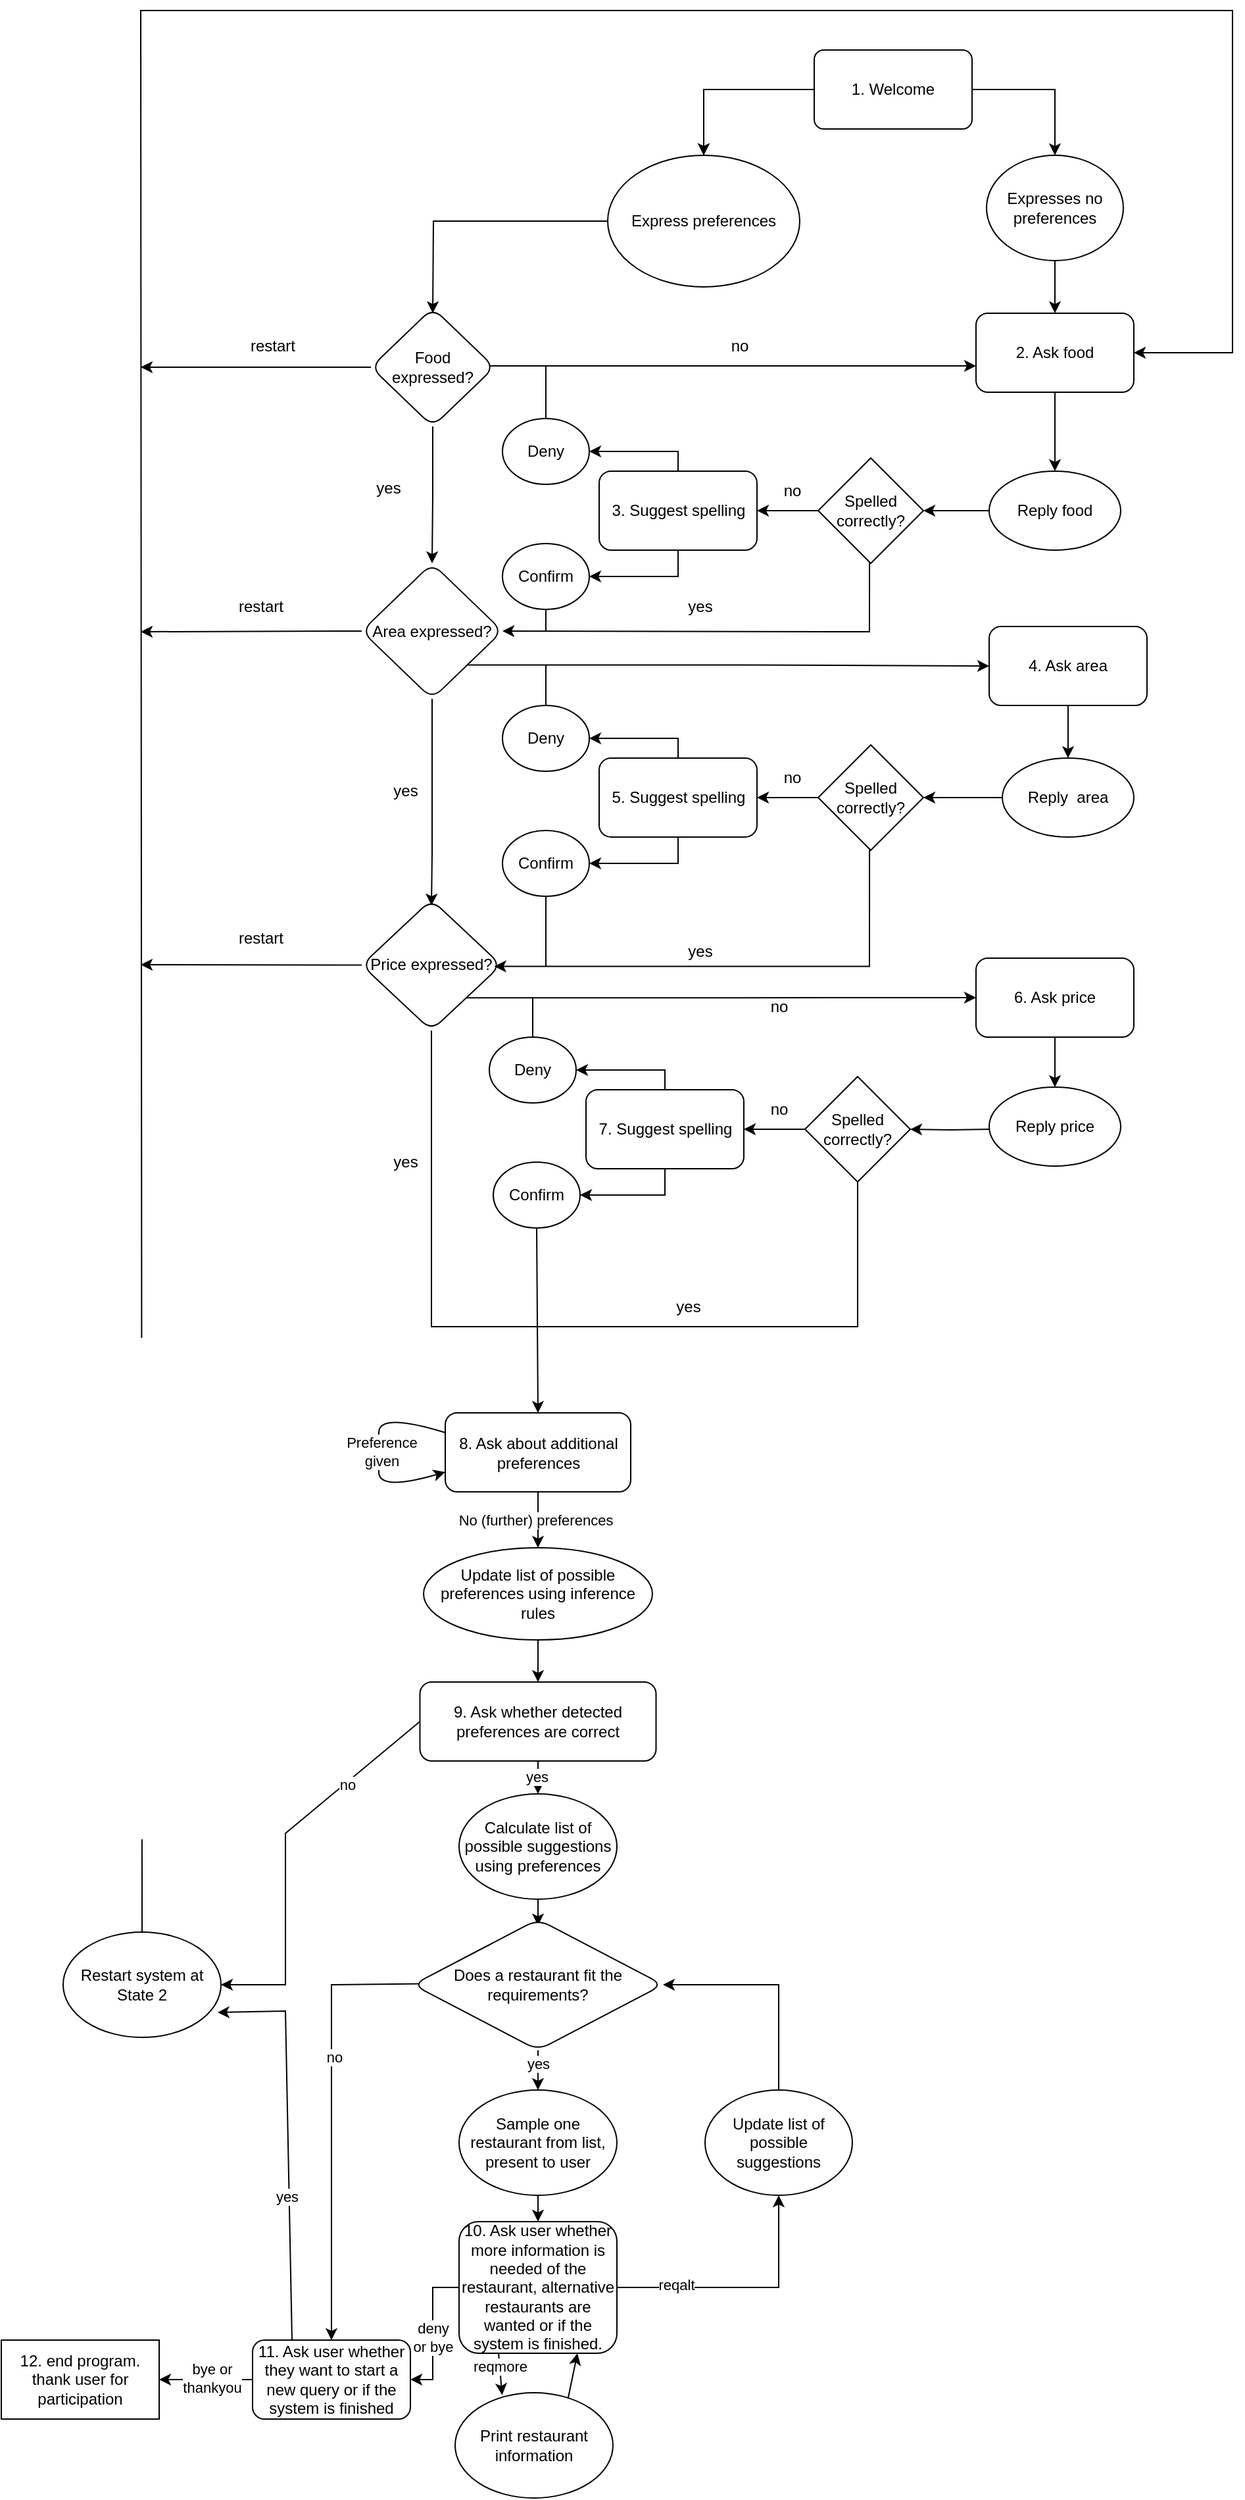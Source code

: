 <mxfile version="21.2.8" type="device">
  <diagram name="Pagina-1" id="opsYDkwGyhG0ZiY4xurV">
    <mxGraphModel dx="3053" dy="3227" grid="1" gridSize="10" guides="1" tooltips="1" connect="1" arrows="1" fold="1" page="1" pageScale="1" pageWidth="827" pageHeight="1169" math="0" shadow="0">
      <root>
        <mxCell id="0" />
        <mxCell id="1" parent="0" />
        <mxCell id="xywXRpfewnDEHFDwTRsP-21" value="" style="endArrow=none;html=1;rounded=0;exitX=0.5;exitY=1;exitDx=0;exitDy=0;" parent="1" edge="1">
          <mxGeometry width="50" height="50" relative="1" as="geometry">
            <mxPoint x="828" y="109" as="sourcePoint" />
            <mxPoint x="828" y="166" as="targetPoint" />
          </mxGeometry>
        </mxCell>
        <mxCell id="wEoxP2lr9VhXcSe8FNW--11" value="" style="edgeStyle=orthogonalEdgeStyle;rounded=0;orthogonalLoop=1;jettySize=auto;html=1;" parent="1" source="wEoxP2lr9VhXcSe8FNW--1" target="wEoxP2lr9VhXcSe8FNW--10" edge="1">
          <mxGeometry relative="1" as="geometry" />
        </mxCell>
        <mxCell id="wEoxP2lr9VhXcSe8FNW--21" value="" style="edgeStyle=orthogonalEdgeStyle;rounded=0;orthogonalLoop=1;jettySize=auto;html=1;" parent="1" source="wEoxP2lr9VhXcSe8FNW--1" target="wEoxP2lr9VhXcSe8FNW--10" edge="1">
          <mxGeometry relative="1" as="geometry" />
        </mxCell>
        <mxCell id="wEoxP2lr9VhXcSe8FNW--23" value="" style="edgeStyle=orthogonalEdgeStyle;rounded=0;orthogonalLoop=1;jettySize=auto;html=1;" parent="1" source="wEoxP2lr9VhXcSe8FNW--1" target="wEoxP2lr9VhXcSe8FNW--22" edge="1">
          <mxGeometry relative="1" as="geometry" />
        </mxCell>
        <mxCell id="wEoxP2lr9VhXcSe8FNW--1" value="1. Welcome" style="rounded=1;whiteSpace=wrap;html=1;arcSize=12;" parent="1" vertex="1">
          <mxGeometry x="1032" y="-530" width="120" height="60" as="geometry" />
        </mxCell>
        <mxCell id="wEoxP2lr9VhXcSe8FNW--20" value="" style="edgeStyle=orthogonalEdgeStyle;rounded=0;orthogonalLoop=1;jettySize=auto;html=1;" parent="1" source="wEoxP2lr9VhXcSe8FNW--10" edge="1">
          <mxGeometry relative="1" as="geometry">
            <mxPoint x="742" y="-330" as="targetPoint" />
          </mxGeometry>
        </mxCell>
        <mxCell id="wEoxP2lr9VhXcSe8FNW--10" value="&lt;div&gt;Express preferences&lt;/div&gt;" style="ellipse;whiteSpace=wrap;html=1;rounded=1;" parent="1" vertex="1">
          <mxGeometry x="875" y="-450" width="146" height="100" as="geometry" />
        </mxCell>
        <mxCell id="wEoxP2lr9VhXcSe8FNW--31" style="edgeStyle=orthogonalEdgeStyle;rounded=0;orthogonalLoop=1;jettySize=auto;html=1;exitX=0.956;exitY=0.516;exitDx=0;exitDy=0;exitPerimeter=0;" parent="1" source="wEoxP2lr9VhXcSe8FNW--19" target="wEoxP2lr9VhXcSe8FNW--29" edge="1">
          <mxGeometry relative="1" as="geometry">
            <Array as="points">
              <mxPoint x="785" y="-290" />
            </Array>
          </mxGeometry>
        </mxCell>
        <mxCell id="wEoxP2lr9VhXcSe8FNW--33" value="" style="edgeStyle=orthogonalEdgeStyle;rounded=0;orthogonalLoop=1;jettySize=auto;html=1;" parent="1" source="wEoxP2lr9VhXcSe8FNW--19" target="wEoxP2lr9VhXcSe8FNW--32" edge="1">
          <mxGeometry relative="1" as="geometry" />
        </mxCell>
        <mxCell id="wEoxP2lr9VhXcSe8FNW--19" value="Food expressed?" style="rhombus;whiteSpace=wrap;html=1;rounded=1;" parent="1" vertex="1">
          <mxGeometry x="695" y="-334" width="94" height="90" as="geometry" />
        </mxCell>
        <mxCell id="wEoxP2lr9VhXcSe8FNW--30" value="" style="edgeStyle=orthogonalEdgeStyle;rounded=0;orthogonalLoop=1;jettySize=auto;html=1;" parent="1" source="wEoxP2lr9VhXcSe8FNW--22" target="wEoxP2lr9VhXcSe8FNW--29" edge="1">
          <mxGeometry relative="1" as="geometry" />
        </mxCell>
        <mxCell id="wEoxP2lr9VhXcSe8FNW--22" value="Expresses no preferences" style="ellipse;whiteSpace=wrap;html=1;rounded=1;" parent="1" vertex="1">
          <mxGeometry x="1163" y="-450" width="104" height="80" as="geometry" />
        </mxCell>
        <mxCell id="wEoxP2lr9VhXcSe8FNW--26" value="no" style="text;html=1;align=center;verticalAlign=middle;resizable=0;points=[];autosize=1;strokeColor=none;fillColor=none;" parent="1" vertex="1">
          <mxGeometry x="955" y="-320" width="40" height="30" as="geometry" />
        </mxCell>
        <mxCell id="wEoxP2lr9VhXcSe8FNW--37" style="edgeStyle=orthogonalEdgeStyle;rounded=0;orthogonalLoop=1;jettySize=auto;html=1;entryX=0.5;entryY=0;entryDx=0;entryDy=0;" parent="1" source="wEoxP2lr9VhXcSe8FNW--29" target="wEoxP2lr9VhXcSe8FNW--48" edge="1">
          <mxGeometry relative="1" as="geometry" />
        </mxCell>
        <mxCell id="wEoxP2lr9VhXcSe8FNW--29" value="2. Ask food" style="whiteSpace=wrap;html=1;rounded=1;" parent="1" vertex="1">
          <mxGeometry x="1155" y="-330" width="120" height="60" as="geometry" />
        </mxCell>
        <mxCell id="wEoxP2lr9VhXcSe8FNW--32" value="Area expressed?" style="rhombus;whiteSpace=wrap;html=1;rounded=1;" parent="1" vertex="1">
          <mxGeometry x="688" y="-140" width="107" height="103" as="geometry" />
        </mxCell>
        <mxCell id="wEoxP2lr9VhXcSe8FNW--46" value="no" style="text;html=1;align=center;verticalAlign=middle;resizable=0;points=[];autosize=1;strokeColor=none;fillColor=none;" parent="1" vertex="1">
          <mxGeometry x="995" y="-210" width="40" height="30" as="geometry" />
        </mxCell>
        <mxCell id="wEoxP2lr9VhXcSe8FNW--63" style="edgeStyle=orthogonalEdgeStyle;rounded=0;orthogonalLoop=1;jettySize=auto;html=1;exitX=0;exitY=0.5;exitDx=0;exitDy=0;entryX=1;entryY=0.5;entryDx=0;entryDy=0;" parent="1" source="wEoxP2lr9VhXcSe8FNW--48" target="wEoxP2lr9VhXcSe8FNW--53" edge="1">
          <mxGeometry relative="1" as="geometry" />
        </mxCell>
        <mxCell id="wEoxP2lr9VhXcSe8FNW--48" value="Reply food" style="ellipse;whiteSpace=wrap;html=1;" parent="1" vertex="1">
          <mxGeometry x="1165" y="-210" width="100" height="60" as="geometry" />
        </mxCell>
        <mxCell id="wEoxP2lr9VhXcSe8FNW--65" style="edgeStyle=orthogonalEdgeStyle;rounded=0;orthogonalLoop=1;jettySize=auto;html=1;exitX=0;exitY=0.5;exitDx=0;exitDy=0;entryX=1;entryY=0.5;entryDx=0;entryDy=0;" parent="1" source="wEoxP2lr9VhXcSe8FNW--53" target="wEoxP2lr9VhXcSe8FNW--57" edge="1">
          <mxGeometry relative="1" as="geometry" />
        </mxCell>
        <mxCell id="wEoxP2lr9VhXcSe8FNW--71" style="edgeStyle=orthogonalEdgeStyle;rounded=0;orthogonalLoop=1;jettySize=auto;html=1;entryX=1;entryY=0.5;entryDx=0;entryDy=0;exitX=0.488;exitY=0.939;exitDx=0;exitDy=0;exitPerimeter=0;" parent="1" source="wEoxP2lr9VhXcSe8FNW--53" target="wEoxP2lr9VhXcSe8FNW--32" edge="1">
          <mxGeometry relative="1" as="geometry">
            <Array as="points">
              <mxPoint x="1074" y="-88" />
              <mxPoint x="1055" y="-88" />
            </Array>
          </mxGeometry>
        </mxCell>
        <mxCell id="wEoxP2lr9VhXcSe8FNW--53" value="Spelled correctly?" style="rhombus;whiteSpace=wrap;html=1;" parent="1" vertex="1">
          <mxGeometry x="1035" y="-220" width="80" height="80" as="geometry" />
        </mxCell>
        <mxCell id="wEoxP2lr9VhXcSe8FNW--57" value="3. Suggest spelling" style="rounded=1;whiteSpace=wrap;html=1;" parent="1" vertex="1">
          <mxGeometry x="868.5" y="-210" width="120" height="60" as="geometry" />
        </mxCell>
        <mxCell id="wEoxP2lr9VhXcSe8FNW--59" value="Confirm" style="ellipse;whiteSpace=wrap;html=1;" parent="1" vertex="1">
          <mxGeometry x="795" y="-155" width="66" height="50" as="geometry" />
        </mxCell>
        <mxCell id="wEoxP2lr9VhXcSe8FNW--60" value="Deny" style="ellipse;whiteSpace=wrap;html=1;" parent="1" vertex="1">
          <mxGeometry x="795" y="-250" width="66" height="50" as="geometry" />
        </mxCell>
        <mxCell id="wEoxP2lr9VhXcSe8FNW--72" value="yes" style="text;html=1;align=center;verticalAlign=middle;resizable=0;points=[];autosize=1;strokeColor=none;fillColor=none;" parent="1" vertex="1">
          <mxGeometry x="925" y="-122" width="40" height="30" as="geometry" />
        </mxCell>
        <mxCell id="wEoxP2lr9VhXcSe8FNW--75" style="edgeStyle=orthogonalEdgeStyle;rounded=0;orthogonalLoop=1;jettySize=auto;html=1;exitX=1;exitY=1;exitDx=0;exitDy=0;" parent="1" source="wEoxP2lr9VhXcSe8FNW--32" target="wEoxP2lr9VhXcSe8FNW--80" edge="1">
          <mxGeometry relative="1" as="geometry">
            <mxPoint x="825" y="-62" as="sourcePoint" />
          </mxGeometry>
        </mxCell>
        <mxCell id="wEoxP2lr9VhXcSe8FNW--76" value="" style="edgeStyle=orthogonalEdgeStyle;rounded=0;orthogonalLoop=1;jettySize=auto;html=1;exitX=0.5;exitY=1;exitDx=0;exitDy=0;" parent="1" source="wEoxP2lr9VhXcSe8FNW--32" edge="1">
          <mxGeometry relative="1" as="geometry">
            <mxPoint x="741" y="120" as="targetPoint" />
            <mxPoint x="785.067" y="-22.067" as="sourcePoint" />
            <Array as="points">
              <mxPoint x="741" y="80" />
              <mxPoint x="741" y="120" />
            </Array>
          </mxGeometry>
        </mxCell>
        <mxCell id="xywXRpfewnDEHFDwTRsP-23" style="edgeStyle=orthogonalEdgeStyle;rounded=0;orthogonalLoop=1;jettySize=auto;html=1;exitX=0.5;exitY=1;exitDx=0;exitDy=0;entryX=0.5;entryY=0;entryDx=0;entryDy=0;" parent="1" source="wEoxP2lr9VhXcSe8FNW--80" target="xywXRpfewnDEHFDwTRsP-11" edge="1">
          <mxGeometry relative="1" as="geometry" />
        </mxCell>
        <mxCell id="wEoxP2lr9VhXcSe8FNW--80" value="4. Ask area" style="whiteSpace=wrap;html=1;rounded=1;" parent="1" vertex="1">
          <mxGeometry x="1165" y="-92" width="120" height="60" as="geometry" />
        </mxCell>
        <mxCell id="wEoxP2lr9VhXcSe8FNW--94" value="yes" style="text;html=1;align=center;verticalAlign=middle;resizable=0;points=[];autosize=1;strokeColor=none;fillColor=none;" parent="1" vertex="1">
          <mxGeometry x="925" y="140" width="40" height="30" as="geometry" />
        </mxCell>
        <mxCell id="wEoxP2lr9VhXcSe8FNW--135" style="edgeStyle=orthogonalEdgeStyle;rounded=0;orthogonalLoop=1;jettySize=auto;html=1;exitX=1;exitY=1;exitDx=0;exitDy=0;" parent="1" source="wEoxP2lr9VhXcSe8FNW--117" target="wEoxP2lr9VhXcSe8FNW--120" edge="1">
          <mxGeometry relative="1" as="geometry" />
        </mxCell>
        <mxCell id="wEoxP2lr9VhXcSe8FNW--117" value="Price expressed?" style="rhombus;whiteSpace=wrap;html=1;rounded=1;" parent="1" vertex="1">
          <mxGeometry x="688" y="115.5" width="106" height="99.5" as="geometry" />
        </mxCell>
        <mxCell id="wEoxP2lr9VhXcSe8FNW--119" style="edgeStyle=orthogonalEdgeStyle;rounded=0;orthogonalLoop=1;jettySize=auto;html=1;entryX=0.5;entryY=0;entryDx=0;entryDy=0;" parent="1" source="wEoxP2lr9VhXcSe8FNW--120" target="wEoxP2lr9VhXcSe8FNW--123" edge="1">
          <mxGeometry relative="1" as="geometry" />
        </mxCell>
        <mxCell id="wEoxP2lr9VhXcSe8FNW--120" value="6. Ask price" style="whiteSpace=wrap;html=1;rounded=1;" parent="1" vertex="1">
          <mxGeometry x="1155" y="160" width="120" height="60" as="geometry" />
        </mxCell>
        <mxCell id="wEoxP2lr9VhXcSe8FNW--123" value="Reply price" style="ellipse;whiteSpace=wrap;html=1;" parent="1" vertex="1">
          <mxGeometry x="1165" y="258" width="100" height="60" as="geometry" />
        </mxCell>
        <mxCell id="wEoxP2lr9VhXcSe8FNW--136" value="no" style="text;html=1;align=center;verticalAlign=middle;resizable=0;points=[];autosize=1;strokeColor=none;fillColor=none;" parent="1" vertex="1">
          <mxGeometry x="985" y="182" width="40" height="30" as="geometry" />
        </mxCell>
        <mxCell id="wEoxP2lr9VhXcSe8FNW--138" value="yes" style="text;html=1;align=center;verticalAlign=middle;resizable=0;points=[];autosize=1;strokeColor=none;fillColor=none;" parent="1" vertex="1">
          <mxGeometry x="688" y="-212" width="40" height="30" as="geometry" />
        </mxCell>
        <mxCell id="wEoxP2lr9VhXcSe8FNW--139" value="yes" style="text;html=1;align=center;verticalAlign=middle;resizable=0;points=[];autosize=1;strokeColor=none;fillColor=none;" parent="1" vertex="1">
          <mxGeometry x="701" y="18" width="40" height="30" as="geometry" />
        </mxCell>
        <mxCell id="wEoxP2lr9VhXcSe8FNW--140" value="yes" style="text;html=1;align=center;verticalAlign=middle;resizable=0;points=[];autosize=1;strokeColor=none;fillColor=none;" parent="1" vertex="1">
          <mxGeometry x="701" y="300" width="40" height="30" as="geometry" />
        </mxCell>
        <mxCell id="RNtqo8pQfEpY3QCTsfDf-31" style="edgeStyle=orthogonalEdgeStyle;rounded=0;orthogonalLoop=1;jettySize=auto;html=1;exitX=0.5;exitY=1;exitDx=0;exitDy=0;" edge="1" parent="1" source="wEoxP2lr9VhXcSe8FNW--141" target="RNtqo8pQfEpY3QCTsfDf-28">
          <mxGeometry relative="1" as="geometry" />
        </mxCell>
        <mxCell id="wEoxP2lr9VhXcSe8FNW--141" value="9. Ask whether detected preferences are correct" style="rounded=1;whiteSpace=wrap;html=1;" parent="1" vertex="1">
          <mxGeometry x="732.25" y="710" width="179.5" height="60" as="geometry" />
        </mxCell>
        <mxCell id="wEoxP2lr9VhXcSe8FNW--147" value="12. end program. thank user for participation" style="whiteSpace=wrap;html=1;" parent="1" vertex="1">
          <mxGeometry x="414" y="1210" width="120" height="60" as="geometry" />
        </mxCell>
        <mxCell id="xywXRpfewnDEHFDwTRsP-3" value="" style="endArrow=classic;html=1;rounded=0;exitX=0.5;exitY=1;exitDx=0;exitDy=0;entryX=1;entryY=0.5;entryDx=0;entryDy=0;" parent="1" source="wEoxP2lr9VhXcSe8FNW--57" target="wEoxP2lr9VhXcSe8FNW--59" edge="1">
          <mxGeometry width="50" height="50" relative="1" as="geometry">
            <mxPoint x="934.5" y="-100" as="sourcePoint" />
            <mxPoint x="984.5" y="-150" as="targetPoint" />
            <Array as="points">
              <mxPoint x="928.5" y="-130" />
            </Array>
          </mxGeometry>
        </mxCell>
        <mxCell id="xywXRpfewnDEHFDwTRsP-5" value="" style="endArrow=classic;html=1;rounded=0;exitX=0.5;exitY=0;exitDx=0;exitDy=0;entryX=1;entryY=0.5;entryDx=0;entryDy=0;" parent="1" source="wEoxP2lr9VhXcSe8FNW--57" target="wEoxP2lr9VhXcSe8FNW--60" edge="1">
          <mxGeometry width="50" height="50" relative="1" as="geometry">
            <mxPoint x="934.5" y="-100" as="sourcePoint" />
            <mxPoint x="984.5" y="-150" as="targetPoint" />
            <Array as="points">
              <mxPoint x="928.5" y="-225" />
            </Array>
          </mxGeometry>
        </mxCell>
        <mxCell id="xywXRpfewnDEHFDwTRsP-6" value="" style="endArrow=none;html=1;rounded=0;exitX=0.5;exitY=1;exitDx=0;exitDy=0;" parent="1" source="wEoxP2lr9VhXcSe8FNW--59" edge="1">
          <mxGeometry width="50" height="50" relative="1" as="geometry">
            <mxPoint x="825" y="-104" as="sourcePoint" />
            <mxPoint x="828" y="-89" as="targetPoint" />
          </mxGeometry>
        </mxCell>
        <mxCell id="xywXRpfewnDEHFDwTRsP-7" value="" style="endArrow=none;html=1;rounded=0;exitX=0.5;exitY=0;exitDx=0;exitDy=0;" parent="1" source="wEoxP2lr9VhXcSe8FNW--60" edge="1">
          <mxGeometry width="50" height="50" relative="1" as="geometry">
            <mxPoint x="921" y="-130" as="sourcePoint" />
            <mxPoint x="828" y="-290" as="targetPoint" />
          </mxGeometry>
        </mxCell>
        <mxCell id="xywXRpfewnDEHFDwTRsP-9" value="no" style="text;html=1;align=center;verticalAlign=middle;resizable=0;points=[];autosize=1;strokeColor=none;fillColor=none;" parent="1" vertex="1">
          <mxGeometry x="995" y="8" width="40" height="30" as="geometry" />
        </mxCell>
        <mxCell id="xywXRpfewnDEHFDwTRsP-10" style="edgeStyle=orthogonalEdgeStyle;rounded=0;orthogonalLoop=1;jettySize=auto;html=1;exitX=0;exitY=0.5;exitDx=0;exitDy=0;entryX=1;entryY=0.5;entryDx=0;entryDy=0;" parent="1" source="xywXRpfewnDEHFDwTRsP-11" target="xywXRpfewnDEHFDwTRsP-14" edge="1">
          <mxGeometry relative="1" as="geometry" />
        </mxCell>
        <mxCell id="xywXRpfewnDEHFDwTRsP-11" value="Reply&amp;nbsp; area" style="ellipse;whiteSpace=wrap;html=1;" parent="1" vertex="1">
          <mxGeometry x="1175" y="8" width="100" height="60" as="geometry" />
        </mxCell>
        <mxCell id="xywXRpfewnDEHFDwTRsP-12" style="edgeStyle=orthogonalEdgeStyle;rounded=0;orthogonalLoop=1;jettySize=auto;html=1;exitX=0;exitY=0.5;exitDx=0;exitDy=0;entryX=1;entryY=0.5;entryDx=0;entryDy=0;" parent="1" source="xywXRpfewnDEHFDwTRsP-14" target="xywXRpfewnDEHFDwTRsP-15" edge="1">
          <mxGeometry relative="1" as="geometry" />
        </mxCell>
        <mxCell id="xywXRpfewnDEHFDwTRsP-13" style="edgeStyle=orthogonalEdgeStyle;rounded=0;orthogonalLoop=1;jettySize=auto;html=1;entryX=0.951;entryY=0.51;entryDx=0;entryDy=0;exitX=0.488;exitY=0.939;exitDx=0;exitDy=0;exitPerimeter=0;entryPerimeter=0;" parent="1" source="xywXRpfewnDEHFDwTRsP-14" target="wEoxP2lr9VhXcSe8FNW--117" edge="1">
          <mxGeometry relative="1" as="geometry">
            <Array as="points">
              <mxPoint x="1074" y="166" />
            </Array>
            <mxPoint x="795" y="130" as="targetPoint" />
          </mxGeometry>
        </mxCell>
        <mxCell id="xywXRpfewnDEHFDwTRsP-14" value="Spelled correctly?" style="rhombus;whiteSpace=wrap;html=1;" parent="1" vertex="1">
          <mxGeometry x="1035" y="-2" width="80" height="80" as="geometry" />
        </mxCell>
        <mxCell id="xywXRpfewnDEHFDwTRsP-15" value="5. Suggest spelling" style="rounded=1;whiteSpace=wrap;html=1;" parent="1" vertex="1">
          <mxGeometry x="868.5" y="8" width="120" height="60" as="geometry" />
        </mxCell>
        <mxCell id="xywXRpfewnDEHFDwTRsP-17" value="Deny" style="ellipse;whiteSpace=wrap;html=1;" parent="1" vertex="1">
          <mxGeometry x="795" y="-32" width="66" height="50" as="geometry" />
        </mxCell>
        <mxCell id="xywXRpfewnDEHFDwTRsP-16" value="Confirm" style="ellipse;whiteSpace=wrap;html=1;" parent="1" vertex="1">
          <mxGeometry x="795" y="63" width="66" height="50" as="geometry" />
        </mxCell>
        <mxCell id="xywXRpfewnDEHFDwTRsP-19" value="" style="endArrow=classic;html=1;rounded=0;exitX=0.5;exitY=1;exitDx=0;exitDy=0;entryX=1;entryY=0.5;entryDx=0;entryDy=0;" parent="1" source="xywXRpfewnDEHFDwTRsP-15" target="xywXRpfewnDEHFDwTRsP-16" edge="1">
          <mxGeometry width="50" height="50" relative="1" as="geometry">
            <mxPoint x="934.5" y="118" as="sourcePoint" />
            <mxPoint x="984.5" y="68" as="targetPoint" />
            <Array as="points">
              <mxPoint x="928.5" y="88" />
            </Array>
          </mxGeometry>
        </mxCell>
        <mxCell id="xywXRpfewnDEHFDwTRsP-20" value="" style="endArrow=classic;html=1;rounded=0;exitX=0.5;exitY=0;exitDx=0;exitDy=0;entryX=1;entryY=0.5;entryDx=0;entryDy=0;" parent="1" source="xywXRpfewnDEHFDwTRsP-15" target="xywXRpfewnDEHFDwTRsP-17" edge="1">
          <mxGeometry width="50" height="50" relative="1" as="geometry">
            <mxPoint x="934.5" y="118" as="sourcePoint" />
            <mxPoint x="984.5" y="68" as="targetPoint" />
            <Array as="points">
              <mxPoint x="928.5" y="-7" />
            </Array>
          </mxGeometry>
        </mxCell>
        <mxCell id="xywXRpfewnDEHFDwTRsP-35" value="" style="endArrow=none;html=1;rounded=0;exitX=0.5;exitY=0;exitDx=0;exitDy=0;" parent="1" source="xywXRpfewnDEHFDwTRsP-17" edge="1">
          <mxGeometry width="50" height="50" relative="1" as="geometry">
            <mxPoint x="828" y="-35" as="sourcePoint" />
            <mxPoint x="828" y="-63" as="targetPoint" />
          </mxGeometry>
        </mxCell>
        <mxCell id="xywXRpfewnDEHFDwTRsP-43" value="no" style="text;html=1;align=center;verticalAlign=middle;resizable=0;points=[];autosize=1;strokeColor=none;fillColor=none;" parent="1" vertex="1">
          <mxGeometry x="985" y="260" width="40" height="30" as="geometry" />
        </mxCell>
        <mxCell id="xywXRpfewnDEHFDwTRsP-44" style="edgeStyle=orthogonalEdgeStyle;rounded=0;orthogonalLoop=1;jettySize=auto;html=1;exitX=0;exitY=0.5;exitDx=0;exitDy=0;entryX=1;entryY=0.5;entryDx=0;entryDy=0;" parent="1" target="xywXRpfewnDEHFDwTRsP-46" edge="1">
          <mxGeometry relative="1" as="geometry">
            <mxPoint x="1165" y="290" as="sourcePoint" />
          </mxGeometry>
        </mxCell>
        <mxCell id="xywXRpfewnDEHFDwTRsP-45" style="edgeStyle=orthogonalEdgeStyle;rounded=0;orthogonalLoop=1;jettySize=auto;html=1;exitX=0;exitY=0.5;exitDx=0;exitDy=0;entryX=1;entryY=0.5;entryDx=0;entryDy=0;" parent="1" source="xywXRpfewnDEHFDwTRsP-46" target="xywXRpfewnDEHFDwTRsP-47" edge="1">
          <mxGeometry relative="1" as="geometry" />
        </mxCell>
        <mxCell id="xywXRpfewnDEHFDwTRsP-46" value="Spelled correctly?" style="rhombus;whiteSpace=wrap;html=1;" parent="1" vertex="1">
          <mxGeometry x="1025" y="250" width="80" height="80" as="geometry" />
        </mxCell>
        <mxCell id="xywXRpfewnDEHFDwTRsP-47" value="7. Suggest spelling" style="rounded=1;whiteSpace=wrap;html=1;" parent="1" vertex="1">
          <mxGeometry x="858.5" y="260" width="120" height="60" as="geometry" />
        </mxCell>
        <mxCell id="xywXRpfewnDEHFDwTRsP-48" value="Deny" style="ellipse;whiteSpace=wrap;html=1;" parent="1" vertex="1">
          <mxGeometry x="785" y="220" width="66" height="50" as="geometry" />
        </mxCell>
        <mxCell id="xywXRpfewnDEHFDwTRsP-49" value="Confirm" style="ellipse;whiteSpace=wrap;html=1;" parent="1" vertex="1">
          <mxGeometry x="788" y="315" width="66" height="50" as="geometry" />
        </mxCell>
        <mxCell id="xywXRpfewnDEHFDwTRsP-50" value="" style="endArrow=classic;html=1;rounded=0;exitX=0.5;exitY=1;exitDx=0;exitDy=0;entryX=1;entryY=0.5;entryDx=0;entryDy=0;" parent="1" source="xywXRpfewnDEHFDwTRsP-47" target="xywXRpfewnDEHFDwTRsP-49" edge="1">
          <mxGeometry width="50" height="50" relative="1" as="geometry">
            <mxPoint x="924.5" y="370" as="sourcePoint" />
            <mxPoint x="974.5" y="320" as="targetPoint" />
            <Array as="points">
              <mxPoint x="918.5" y="340" />
            </Array>
          </mxGeometry>
        </mxCell>
        <mxCell id="xywXRpfewnDEHFDwTRsP-51" value="" style="endArrow=classic;html=1;rounded=0;exitX=0.5;exitY=0;exitDx=0;exitDy=0;entryX=1;entryY=0.5;entryDx=0;entryDy=0;" parent="1" source="xywXRpfewnDEHFDwTRsP-47" target="xywXRpfewnDEHFDwTRsP-48" edge="1">
          <mxGeometry width="50" height="50" relative="1" as="geometry">
            <mxPoint x="924.5" y="370" as="sourcePoint" />
            <mxPoint x="974.5" y="320" as="targetPoint" />
            <Array as="points">
              <mxPoint x="918.5" y="245" />
            </Array>
          </mxGeometry>
        </mxCell>
        <mxCell id="xywXRpfewnDEHFDwTRsP-58" value="" style="endArrow=none;html=1;rounded=0;entryX=0.5;entryY=0;entryDx=0;entryDy=0;" parent="1" target="xywXRpfewnDEHFDwTRsP-48" edge="1">
          <mxGeometry width="50" height="50" relative="1" as="geometry">
            <mxPoint x="818" y="190" as="sourcePoint" />
            <mxPoint x="985" y="420" as="targetPoint" />
          </mxGeometry>
        </mxCell>
        <mxCell id="xywXRpfewnDEHFDwTRsP-60" value="" style="endArrow=none;html=1;rounded=0;exitX=0.5;exitY=1;exitDx=0;exitDy=0;" parent="1" source="wEoxP2lr9VhXcSe8FNW--117" edge="1">
          <mxGeometry width="50" height="50" relative="1" as="geometry">
            <mxPoint x="1125" y="480" as="sourcePoint" />
            <mxPoint x="821" y="440" as="targetPoint" />
            <Array as="points">
              <mxPoint x="741" y="440" />
            </Array>
          </mxGeometry>
        </mxCell>
        <mxCell id="xywXRpfewnDEHFDwTRsP-69" value="" style="endArrow=classic;html=1;rounded=0;exitX=0.5;exitY=1;exitDx=0;exitDy=0;entryX=0.5;entryY=0;entryDx=0;entryDy=0;" parent="1" source="xywXRpfewnDEHFDwTRsP-49" target="FL5C-21DfdnAcgXs5c2P-1" edge="1">
          <mxGeometry width="50" height="50" relative="1" as="geometry">
            <mxPoint x="421" y="540" as="sourcePoint" />
            <mxPoint x="821" y="460" as="targetPoint" />
          </mxGeometry>
        </mxCell>
        <mxCell id="xywXRpfewnDEHFDwTRsP-71" value="" style="endArrow=none;html=1;rounded=0;entryX=0.5;entryY=1;entryDx=0;entryDy=0;" parent="1" target="xywXRpfewnDEHFDwTRsP-46" edge="1">
          <mxGeometry width="50" height="50" relative="1" as="geometry">
            <mxPoint x="821" y="440" as="sourcePoint" />
            <mxPoint x="641" y="340" as="targetPoint" />
            <Array as="points">
              <mxPoint x="1065" y="440" />
            </Array>
          </mxGeometry>
        </mxCell>
        <mxCell id="xywXRpfewnDEHFDwTRsP-72" value="yes" style="text;html=1;align=center;verticalAlign=middle;resizable=0;points=[];autosize=1;strokeColor=none;fillColor=none;" parent="1" vertex="1">
          <mxGeometry x="916" y="410" width="40" height="30" as="geometry" />
        </mxCell>
        <mxCell id="xywXRpfewnDEHFDwTRsP-73" value="" style="endArrow=classic;html=1;rounded=0;exitX=0.5;exitY=1;exitDx=0;exitDy=0;entryX=0.5;entryY=0;entryDx=0;entryDy=0;" parent="1" source="FL5C-21DfdnAcgXs5c2P-3" target="wEoxP2lr9VhXcSe8FNW--141" edge="1">
          <mxGeometry width="50" height="50" relative="1" as="geometry">
            <mxPoint x="1406" y="435" as="sourcePoint" />
            <mxPoint x="1406" y="670.5" as="targetPoint" />
          </mxGeometry>
        </mxCell>
        <mxCell id="xywXRpfewnDEHFDwTRsP-75" value="" style="endArrow=classic;html=1;rounded=0;exitX=0.041;exitY=0.492;exitDx=0;exitDy=0;entryX=0.5;entryY=0;entryDx=0;entryDy=0;exitPerimeter=0;" parent="1" source="RNtqo8pQfEpY3QCTsfDf-38" target="RNtqo8pQfEpY3QCTsfDf-18" edge="1">
          <mxGeometry width="50" height="50" relative="1" as="geometry">
            <mxPoint x="726" y="509.75" as="sourcePoint" />
            <mxPoint x="730" y="1026" as="targetPoint" />
            <Array as="points">
              <mxPoint x="665" y="940" />
              <mxPoint x="665" y="1026" />
            </Array>
          </mxGeometry>
        </mxCell>
        <mxCell id="RNtqo8pQfEpY3QCTsfDf-25" value="no" style="edgeLabel;html=1;align=center;verticalAlign=middle;resizable=0;points=[];" vertex="1" connectable="0" parent="xywXRpfewnDEHFDwTRsP-75">
          <mxGeometry x="-0.268" y="2" relative="1" as="geometry">
            <mxPoint as="offset" />
          </mxGeometry>
        </mxCell>
        <mxCell id="xywXRpfewnDEHFDwTRsP-81" value="" style="endArrow=classic;html=1;rounded=0;entryX=1;entryY=0.5;entryDx=0;entryDy=0;exitX=0.5;exitY=0;exitDx=0;exitDy=0;" parent="1" source="xywXRpfewnDEHFDwTRsP-84" target="RNtqo8pQfEpY3QCTsfDf-38" edge="1">
          <mxGeometry width="50" height="50" relative="1" as="geometry">
            <mxPoint x="1191" y="450" as="sourcePoint" />
            <mxPoint x="916" y="509.75" as="targetPoint" />
            <Array as="points">
              <mxPoint x="1005" y="940" />
            </Array>
          </mxGeometry>
        </mxCell>
        <mxCell id="xywXRpfewnDEHFDwTRsP-84" value="Update list of possible suggestions" style="ellipse;whiteSpace=wrap;html=1;" parent="1" vertex="1">
          <mxGeometry x="949" y="1020" width="112" height="80" as="geometry" />
        </mxCell>
        <mxCell id="RNtqo8pQfEpY3QCTsfDf-16" style="edgeStyle=orthogonalEdgeStyle;rounded=0;orthogonalLoop=1;jettySize=auto;html=1;exitX=0.5;exitY=1;exitDx=0;exitDy=0;entryX=0.5;entryY=0;entryDx=0;entryDy=0;" edge="1" parent="1" source="FL5C-21DfdnAcgXs5c2P-1" target="FL5C-21DfdnAcgXs5c2P-3">
          <mxGeometry relative="1" as="geometry" />
        </mxCell>
        <mxCell id="FL5C-21DfdnAcgXs5c2P-1" value="8. Ask about additional preferences" style="rounded=1;whiteSpace=wrap;html=1;" parent="1" vertex="1">
          <mxGeometry x="751.5" y="505.5" width="141" height="60" as="geometry" />
        </mxCell>
        <mxCell id="FL5C-21DfdnAcgXs5c2P-3" value="Update list of possible preferences using inference rules" style="ellipse;whiteSpace=wrap;html=1;" parent="1" vertex="1">
          <mxGeometry x="735" y="608" width="174" height="70" as="geometry" />
        </mxCell>
        <mxCell id="ofPLqv3IaP6iGsPT6ukb-1" value="" style="endArrow=classic;html=1;rounded=0;entryX=1;entryY=0.5;entryDx=0;entryDy=0;exitX=0.5;exitY=0;exitDx=0;exitDy=0;" parent="1" source="RNtqo8pQfEpY3QCTsfDf-7" target="wEoxP2lr9VhXcSe8FNW--29" edge="1">
          <mxGeometry width="50" height="50" relative="1" as="geometry">
            <mxPoint x="570" y="1056" as="sourcePoint" />
            <mxPoint x="1290" y="-300" as="targetPoint" />
            <Array as="points">
              <mxPoint x="520" y="-560" />
              <mxPoint x="1350" y="-560" />
              <mxPoint x="1350" y="-300" />
            </Array>
          </mxGeometry>
        </mxCell>
        <mxCell id="ofPLqv3IaP6iGsPT6ukb-2" value="" style="endArrow=classic;html=1;rounded=0;exitX=0;exitY=0.5;exitDx=0;exitDy=0;" parent="1" source="wEoxP2lr9VhXcSe8FNW--19" edge="1">
          <mxGeometry width="50" height="50" relative="1" as="geometry">
            <mxPoint x="570" y="-220" as="sourcePoint" />
            <mxPoint x="520" y="-289" as="targetPoint" />
          </mxGeometry>
        </mxCell>
        <mxCell id="ofPLqv3IaP6iGsPT6ukb-3" value="" style="endArrow=classic;html=1;rounded=0;exitX=0;exitY=0.5;exitDx=0;exitDy=0;" parent="1" source="wEoxP2lr9VhXcSe8FNW--32" edge="1">
          <mxGeometry width="50" height="50" relative="1" as="geometry">
            <mxPoint x="681" y="-93.18" as="sourcePoint" />
            <mxPoint x="520" y="-88" as="targetPoint" />
          </mxGeometry>
        </mxCell>
        <mxCell id="ofPLqv3IaP6iGsPT6ukb-5" value="" style="endArrow=classic;html=1;rounded=0;exitX=0;exitY=0.5;exitDx=0;exitDy=0;" parent="1" source="wEoxP2lr9VhXcSe8FNW--117" edge="1">
          <mxGeometry width="50" height="50" relative="1" as="geometry">
            <mxPoint x="681" y="170" as="sourcePoint" />
            <mxPoint x="520" y="165" as="targetPoint" />
          </mxGeometry>
        </mxCell>
        <mxCell id="ofPLqv3IaP6iGsPT6ukb-8" value="restart" style="text;html=1;align=center;verticalAlign=middle;resizable=0;points=[];autosize=1;strokeColor=none;fillColor=none;" parent="1" vertex="1">
          <mxGeometry x="581" y="-122" width="60" height="30" as="geometry" />
        </mxCell>
        <mxCell id="ofPLqv3IaP6iGsPT6ukb-9" value="restart" style="text;html=1;align=center;verticalAlign=middle;resizable=0;points=[];autosize=1;strokeColor=none;fillColor=none;" parent="1" vertex="1">
          <mxGeometry x="581" y="130" width="60" height="30" as="geometry" />
        </mxCell>
        <mxCell id="ofPLqv3IaP6iGsPT6ukb-10" value="restart" style="text;html=1;align=center;verticalAlign=middle;resizable=0;points=[];autosize=1;strokeColor=none;fillColor=none;" parent="1" vertex="1">
          <mxGeometry x="590" y="-320" width="60" height="30" as="geometry" />
        </mxCell>
        <mxCell id="RNtqo8pQfEpY3QCTsfDf-7" value="Restart system at State 2" style="ellipse;whiteSpace=wrap;html=1;" vertex="1" parent="1">
          <mxGeometry x="461" y="900" width="120" height="80" as="geometry" />
        </mxCell>
        <mxCell id="RNtqo8pQfEpY3QCTsfDf-9" value="" style="curved=1;endArrow=classic;html=1;rounded=0;exitX=0;exitY=0.25;exitDx=0;exitDy=0;entryX=0;entryY=0.75;entryDx=0;entryDy=0;" edge="1" parent="1" source="FL5C-21DfdnAcgXs5c2P-1" target="FL5C-21DfdnAcgXs5c2P-1">
          <mxGeometry width="50" height="50" relative="1" as="geometry">
            <mxPoint x="931" y="575" as="sourcePoint" />
            <mxPoint x="981" y="525" as="targetPoint" />
            <Array as="points">
              <mxPoint x="701" y="505" />
              <mxPoint x="701" y="536" />
              <mxPoint x="701" y="565" />
            </Array>
          </mxGeometry>
        </mxCell>
        <mxCell id="RNtqo8pQfEpY3QCTsfDf-12" value="Preference&lt;br&gt;given" style="edgeLabel;html=1;align=center;verticalAlign=middle;resizable=0;points=[];" vertex="1" connectable="0" parent="RNtqo8pQfEpY3QCTsfDf-9">
          <mxGeometry x="0.502" y="5" relative="1" as="geometry">
            <mxPoint x="-8" y="-22" as="offset" />
          </mxGeometry>
        </mxCell>
        <mxCell id="RNtqo8pQfEpY3QCTsfDf-14" value="No (further) preferences" style="edgeLabel;html=1;align=center;verticalAlign=middle;resizable=0;points=[];" vertex="1" connectable="0" parent="1">
          <mxGeometry x="834.001" y="595.0" as="geometry">
            <mxPoint x="-14" y="-8" as="offset" />
          </mxGeometry>
        </mxCell>
        <mxCell id="RNtqo8pQfEpY3QCTsfDf-17" value="" style="endArrow=classic;html=1;rounded=0;exitX=0;exitY=0.5;exitDx=0;exitDy=0;entryX=1;entryY=0.5;entryDx=0;entryDy=0;" edge="1" parent="1" source="wEoxP2lr9VhXcSe8FNW--141" target="RNtqo8pQfEpY3QCTsfDf-7">
          <mxGeometry width="50" height="50" relative="1" as="geometry">
            <mxPoint x="930" y="860" as="sourcePoint" />
            <mxPoint x="980" y="810" as="targetPoint" />
            <Array as="points">
              <mxPoint x="630" y="825" />
              <mxPoint x="630" y="940" />
            </Array>
          </mxGeometry>
        </mxCell>
        <mxCell id="RNtqo8pQfEpY3QCTsfDf-22" value="no" style="edgeLabel;html=1;align=center;verticalAlign=middle;resizable=0;points=[];" vertex="1" connectable="0" parent="RNtqo8pQfEpY3QCTsfDf-17">
          <mxGeometry x="-0.509" y="1" relative="1" as="geometry">
            <mxPoint as="offset" />
          </mxGeometry>
        </mxCell>
        <mxCell id="RNtqo8pQfEpY3QCTsfDf-18" value="11. Ask user whether they want to start a new query or if the system is finished" style="rounded=1;whiteSpace=wrap;html=1;" vertex="1" parent="1">
          <mxGeometry x="605" y="1210" width="120" height="60" as="geometry" />
        </mxCell>
        <mxCell id="RNtqo8pQfEpY3QCTsfDf-19" value="" style="endArrow=classic;html=1;rounded=0;exitX=0;exitY=0.5;exitDx=0;exitDy=0;entryX=1;entryY=0.5;entryDx=0;entryDy=0;" edge="1" parent="1" source="RNtqo8pQfEpY3QCTsfDf-18" target="wEoxP2lr9VhXcSe8FNW--147">
          <mxGeometry width="50" height="50" relative="1" as="geometry">
            <mxPoint x="834" y="1110" as="sourcePoint" />
            <mxPoint x="884" y="1060" as="targetPoint" />
            <Array as="points">
              <mxPoint x="564" y="1240" />
            </Array>
          </mxGeometry>
        </mxCell>
        <mxCell id="RNtqo8pQfEpY3QCTsfDf-20" value="bye or&lt;br&gt;thankyou" style="edgeLabel;html=1;align=center;verticalAlign=middle;resizable=0;points=[];" vertex="1" connectable="0" parent="RNtqo8pQfEpY3QCTsfDf-19">
          <mxGeometry x="-0.117" y="-1" relative="1" as="geometry">
            <mxPoint as="offset" />
          </mxGeometry>
        </mxCell>
        <mxCell id="RNtqo8pQfEpY3QCTsfDf-32" style="edgeStyle=orthogonalEdgeStyle;rounded=0;orthogonalLoop=1;jettySize=auto;html=1;exitX=0.5;exitY=1;exitDx=0;exitDy=0;" edge="1" parent="1" source="RNtqo8pQfEpY3QCTsfDf-28">
          <mxGeometry relative="1" as="geometry">
            <mxPoint x="822" y="895" as="targetPoint" />
          </mxGeometry>
        </mxCell>
        <mxCell id="RNtqo8pQfEpY3QCTsfDf-28" value="Calculate list of possible suggestions&lt;br&gt;using preferences" style="ellipse;whiteSpace=wrap;html=1;" vertex="1" parent="1">
          <mxGeometry x="762" y="795" width="120" height="80" as="geometry" />
        </mxCell>
        <mxCell id="RNtqo8pQfEpY3QCTsfDf-36" style="edgeStyle=orthogonalEdgeStyle;rounded=0;orthogonalLoop=1;jettySize=auto;html=1;exitX=0.5;exitY=1;exitDx=0;exitDy=0;entryX=0.5;entryY=0;entryDx=0;entryDy=0;" edge="1" parent="1" source="RNtqo8pQfEpY3QCTsfDf-30" target="RNtqo8pQfEpY3QCTsfDf-35">
          <mxGeometry relative="1" as="geometry" />
        </mxCell>
        <mxCell id="RNtqo8pQfEpY3QCTsfDf-30" value="Sample one restaurant from list, present to user" style="ellipse;whiteSpace=wrap;html=1;" vertex="1" parent="1">
          <mxGeometry x="762" y="1020" width="120" height="80" as="geometry" />
        </mxCell>
        <mxCell id="RNtqo8pQfEpY3QCTsfDf-33" value="yes" style="edgeLabel;html=1;align=center;verticalAlign=middle;resizable=0;points=[];" vertex="1" connectable="0" parent="1">
          <mxGeometry x="819.002" y="780.0" as="geometry">
            <mxPoint x="2" y="2" as="offset" />
          </mxGeometry>
        </mxCell>
        <mxCell id="RNtqo8pQfEpY3QCTsfDf-37" style="edgeStyle=orthogonalEdgeStyle;rounded=0;orthogonalLoop=1;jettySize=auto;html=1;exitX=0;exitY=0.5;exitDx=0;exitDy=0;entryX=1;entryY=0.5;entryDx=0;entryDy=0;" edge="1" parent="1" source="RNtqo8pQfEpY3QCTsfDf-35" target="RNtqo8pQfEpY3QCTsfDf-18">
          <mxGeometry relative="1" as="geometry">
            <mxPoint x="690" y="1130" as="targetPoint" />
          </mxGeometry>
        </mxCell>
        <mxCell id="RNtqo8pQfEpY3QCTsfDf-39" value="deny&lt;br&gt;or bye" style="edgeLabel;html=1;align=center;verticalAlign=middle;resizable=0;points=[];" vertex="1" connectable="0" parent="RNtqo8pQfEpY3QCTsfDf-37">
          <mxGeometry x="0.338" relative="1" as="geometry">
            <mxPoint y="-14" as="offset" />
          </mxGeometry>
        </mxCell>
        <mxCell id="RNtqo8pQfEpY3QCTsfDf-42" style="edgeStyle=orthogonalEdgeStyle;rounded=0;orthogonalLoop=1;jettySize=auto;html=1;exitX=1;exitY=0.5;exitDx=0;exitDy=0;entryX=0.5;entryY=1;entryDx=0;entryDy=0;" edge="1" parent="1" source="RNtqo8pQfEpY3QCTsfDf-35" target="xywXRpfewnDEHFDwTRsP-84">
          <mxGeometry relative="1" as="geometry" />
        </mxCell>
        <mxCell id="RNtqo8pQfEpY3QCTsfDf-43" value="reqalt" style="edgeLabel;html=1;align=center;verticalAlign=middle;resizable=0;points=[];" vertex="1" connectable="0" parent="RNtqo8pQfEpY3QCTsfDf-42">
          <mxGeometry x="-0.537" y="2" relative="1" as="geometry">
            <mxPoint as="offset" />
          </mxGeometry>
        </mxCell>
        <mxCell id="RNtqo8pQfEpY3QCTsfDf-35" value="10. Ask user whether more information is needed of the restaurant, alternative restaurants are wanted or if the system is finished." style="rounded=1;whiteSpace=wrap;html=1;" vertex="1" parent="1">
          <mxGeometry x="762" y="1120" width="120" height="100" as="geometry" />
        </mxCell>
        <mxCell id="RNtqo8pQfEpY3QCTsfDf-40" style="edgeStyle=orthogonalEdgeStyle;rounded=0;orthogonalLoop=1;jettySize=auto;html=1;exitX=0.5;exitY=1;exitDx=0;exitDy=0;" edge="1" parent="1" source="RNtqo8pQfEpY3QCTsfDf-38" target="RNtqo8pQfEpY3QCTsfDf-30">
          <mxGeometry relative="1" as="geometry" />
        </mxCell>
        <mxCell id="RNtqo8pQfEpY3QCTsfDf-38" value="Does a restaurant fit the requirements?" style="rhombus;whiteSpace=wrap;html=1;rounded=1;" vertex="1" parent="1">
          <mxGeometry x="727" y="890.25" width="190" height="99.5" as="geometry" />
        </mxCell>
        <mxCell id="RNtqo8pQfEpY3QCTsfDf-41" value="yes" style="edgeLabel;html=1;align=center;verticalAlign=middle;resizable=0;points=[];" vertex="1" connectable="0" parent="1">
          <mxGeometry x="822" y="1000.002" as="geometry" />
        </mxCell>
        <mxCell id="RNtqo8pQfEpY3QCTsfDf-44" value="Print restaurant information" style="ellipse;whiteSpace=wrap;html=1;" vertex="1" parent="1">
          <mxGeometry x="759" y="1250" width="120" height="80" as="geometry" />
        </mxCell>
        <mxCell id="RNtqo8pQfEpY3QCTsfDf-45" value="" style="endArrow=classic;html=1;rounded=0;exitX=0.25;exitY=1;exitDx=0;exitDy=0;entryX=0.298;entryY=0.022;entryDx=0;entryDy=0;entryPerimeter=0;" edge="1" parent="1" source="RNtqo8pQfEpY3QCTsfDf-35" target="RNtqo8pQfEpY3QCTsfDf-44">
          <mxGeometry width="50" height="50" relative="1" as="geometry">
            <mxPoint x="880" y="1320" as="sourcePoint" />
            <mxPoint x="930" y="1270" as="targetPoint" />
          </mxGeometry>
        </mxCell>
        <mxCell id="RNtqo8pQfEpY3QCTsfDf-47" value="reqmore" style="edgeLabel;html=1;align=center;verticalAlign=middle;resizable=0;points=[];" vertex="1" connectable="0" parent="RNtqo8pQfEpY3QCTsfDf-45">
          <mxGeometry x="0.169" relative="1" as="geometry">
            <mxPoint x="-1" y="-9" as="offset" />
          </mxGeometry>
        </mxCell>
        <mxCell id="RNtqo8pQfEpY3QCTsfDf-46" value="" style="endArrow=classic;html=1;rounded=0;entryX=0.75;entryY=1;entryDx=0;entryDy=0;exitX=0.716;exitY=0.05;exitDx=0;exitDy=0;exitPerimeter=0;" edge="1" parent="1" source="RNtqo8pQfEpY3QCTsfDf-44" target="RNtqo8pQfEpY3QCTsfDf-35">
          <mxGeometry width="50" height="50" relative="1" as="geometry">
            <mxPoint x="880" y="1320" as="sourcePoint" />
            <mxPoint x="930" y="1270" as="targetPoint" />
          </mxGeometry>
        </mxCell>
        <mxCell id="RNtqo8pQfEpY3QCTsfDf-48" value="" style="endArrow=classic;html=1;rounded=0;exitX=0.25;exitY=0;exitDx=0;exitDy=0;entryX=0.978;entryY=0.763;entryDx=0;entryDy=0;entryPerimeter=0;" edge="1" parent="1" source="RNtqo8pQfEpY3QCTsfDf-18" target="RNtqo8pQfEpY3QCTsfDf-7">
          <mxGeometry width="50" height="50" relative="1" as="geometry">
            <mxPoint x="830" y="1200" as="sourcePoint" />
            <mxPoint x="880" y="1150" as="targetPoint" />
            <Array as="points">
              <mxPoint x="630" y="960" />
            </Array>
          </mxGeometry>
        </mxCell>
        <mxCell id="RNtqo8pQfEpY3QCTsfDf-49" value="yes" style="edgeLabel;html=1;align=center;verticalAlign=middle;resizable=0;points=[];" vertex="1" connectable="0" parent="RNtqo8pQfEpY3QCTsfDf-48">
          <mxGeometry x="-0.277" y="2" relative="1" as="geometry">
            <mxPoint as="offset" />
          </mxGeometry>
        </mxCell>
      </root>
    </mxGraphModel>
  </diagram>
</mxfile>
